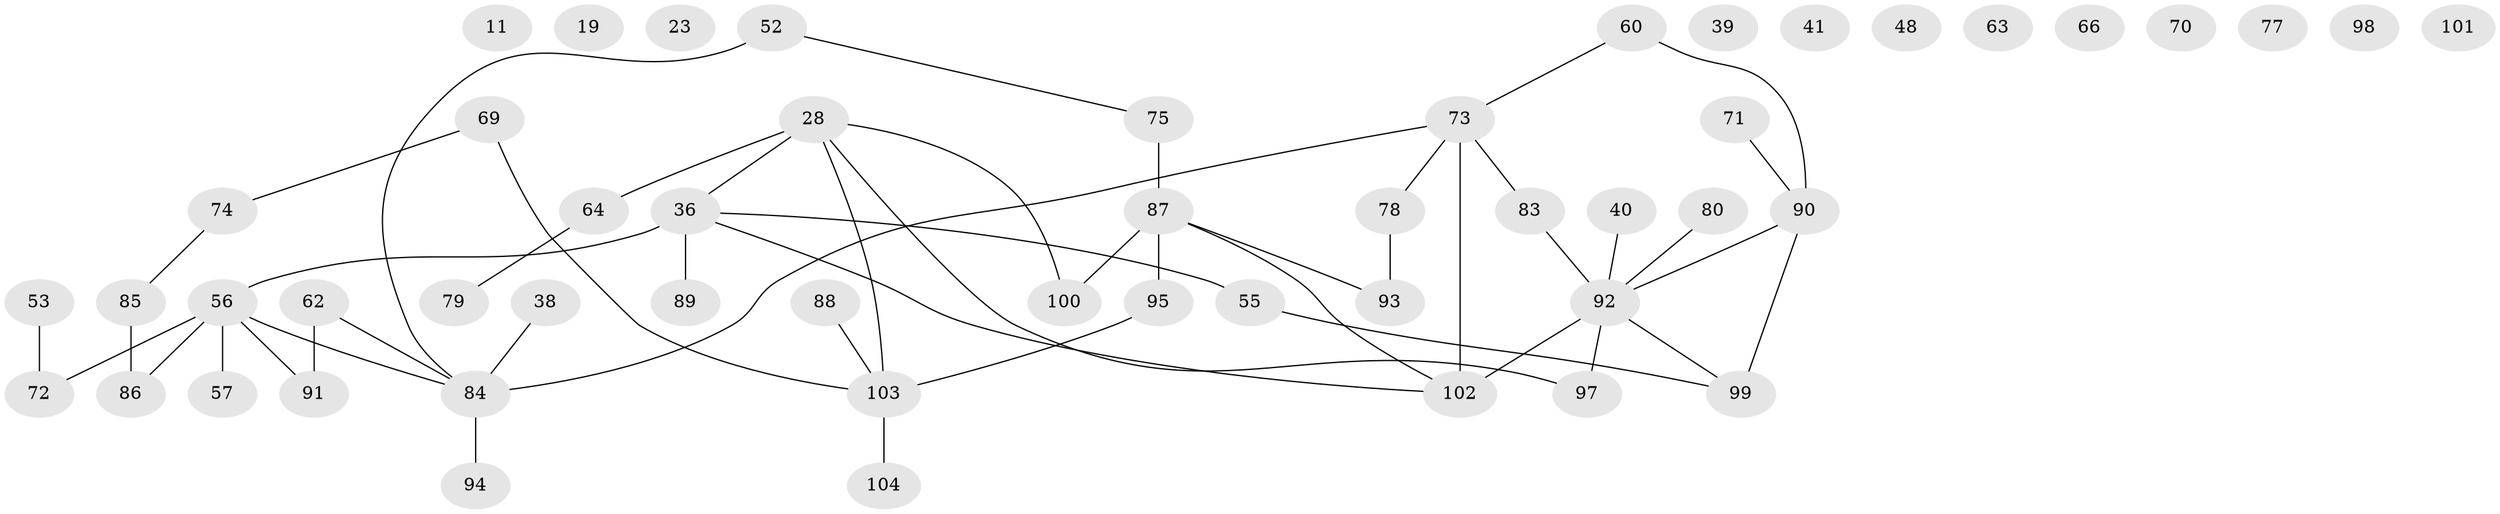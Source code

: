 // original degree distribution, {2: 0.3076923076923077, 3: 0.22115384615384615, 4: 0.125, 1: 0.21153846153846154, 0: 0.10576923076923077, 5: 0.028846153846153848}
// Generated by graph-tools (version 1.1) at 2025/39/03/09/25 04:39:21]
// undirected, 52 vertices, 51 edges
graph export_dot {
graph [start="1"]
  node [color=gray90,style=filled];
  11;
  19;
  23;
  28 [super="+10"];
  36 [super="+26"];
  38 [super="+27"];
  39;
  40;
  41;
  48;
  52;
  53;
  55;
  56 [super="+54+46"];
  57;
  60;
  62;
  63;
  64 [super="+20"];
  66;
  69;
  70;
  71;
  72;
  73 [super="+33+35+59"];
  74 [super="+34"];
  75;
  77 [super="+13"];
  78;
  79;
  80;
  83;
  84 [super="+42+50"];
  85;
  86 [super="+17"];
  87 [super="+76"];
  88;
  89;
  90;
  91;
  92 [super="+49+14+67"];
  93 [super="+43"];
  94;
  95 [super="+18"];
  97 [super="+29+47"];
  98;
  99 [super="+31+58"];
  100 [super="+81"];
  101;
  102 [super="+96+44"];
  103 [super="+82"];
  104;
  28 -- 64;
  28 -- 36 [weight=2];
  28 -- 103;
  28 -- 97;
  28 -- 100;
  36 -- 55;
  36 -- 89;
  36 -- 102;
  36 -- 56 [weight=2];
  38 -- 84;
  40 -- 92;
  52 -- 75;
  52 -- 84;
  53 -- 72;
  55 -- 99;
  56 -- 84;
  56 -- 86;
  56 -- 57;
  56 -- 72;
  56 -- 91;
  60 -- 90;
  60 -- 73;
  62 -- 91;
  62 -- 84;
  64 -- 79;
  69 -- 74;
  69 -- 103;
  71 -- 90;
  73 -- 78;
  73 -- 102 [weight=2];
  73 -- 84 [weight=2];
  73 -- 83;
  74 -- 85;
  75 -- 87 [weight=2];
  78 -- 93;
  80 -- 92;
  83 -- 92;
  84 -- 94;
  85 -- 86;
  87 -- 95 [weight=2];
  87 -- 102;
  87 -- 93;
  87 -- 100;
  88 -- 103;
  90 -- 99 [weight=2];
  90 -- 92;
  92 -- 102 [weight=2];
  92 -- 99;
  92 -- 97;
  95 -- 103;
  103 -- 104;
}
